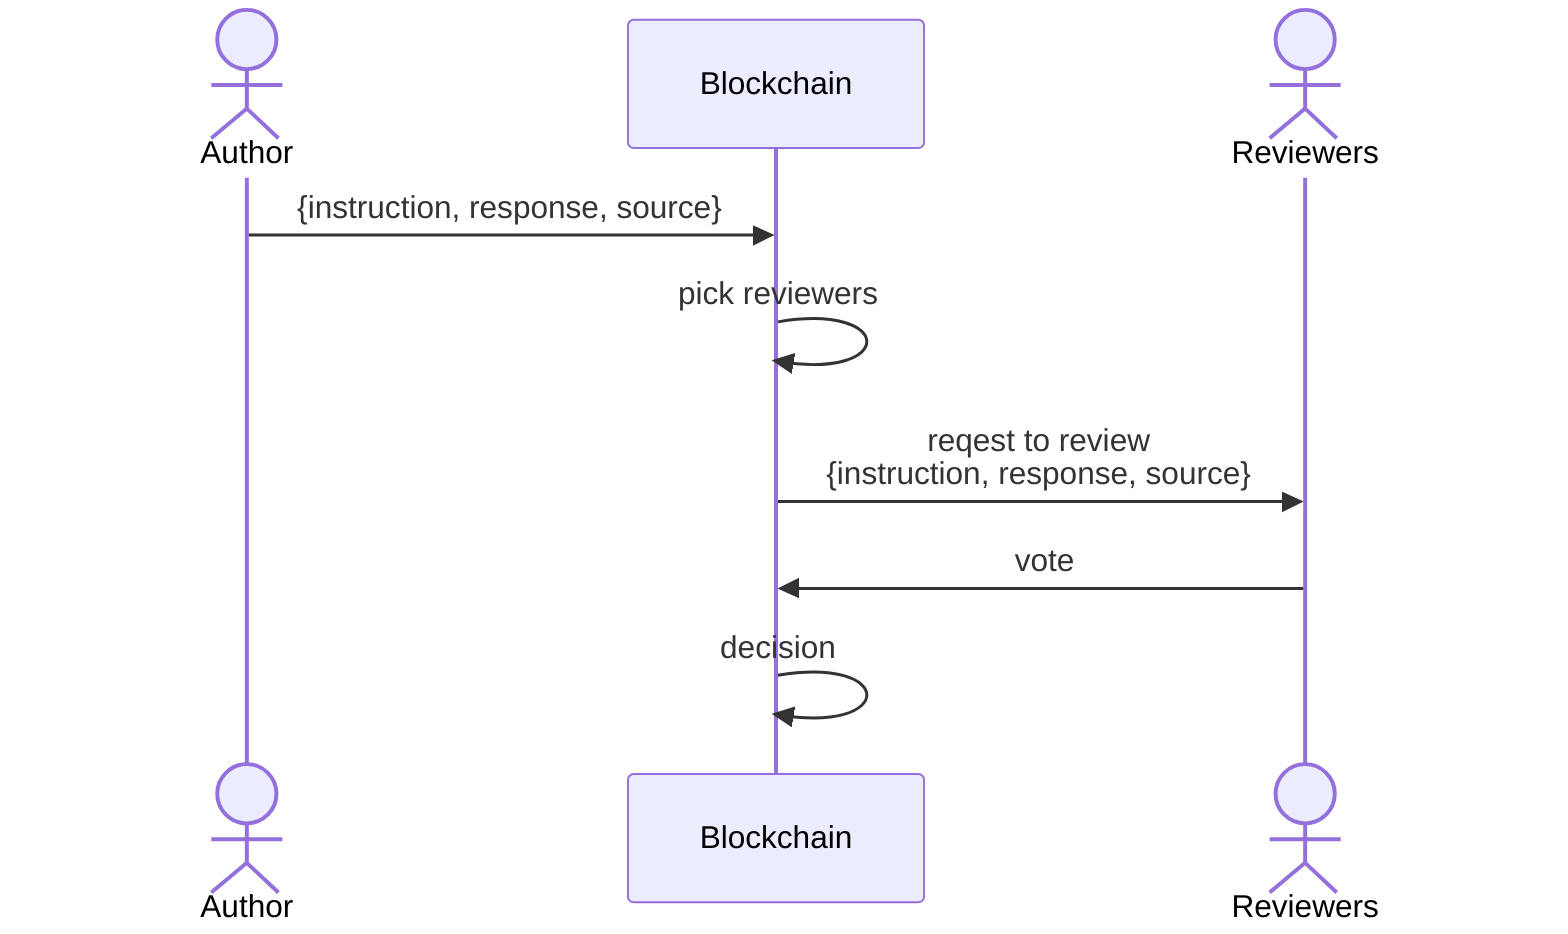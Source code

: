 sequenceDiagram
  actor a as Author
  participant b as Blockchain
  actor r as Reviewers
  a ->> b: {instruction, response, source}
  b ->> b: pick reviewers
  b ->> r: reqest to review<br/>{instruction, response, source}
  r ->> b: vote
  b ->> b: decision